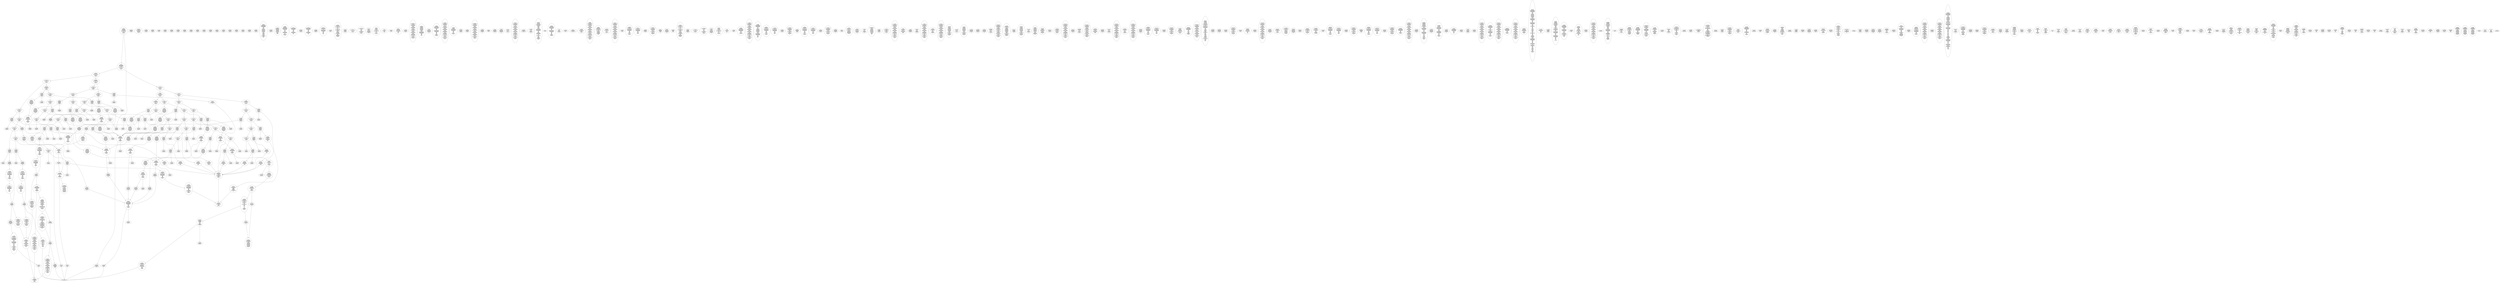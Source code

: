 /* Generated by GvGen v.1.0 (https://www.github.com/stricaud/gvgen) */

digraph G {
compound=true;
   node1 [label="[anywhere]"];
   node2 [label="# 0x0
PUSHX Data
PUSHX Data
MSTORE
PUSHX LogicData
CALLDATASIZE
LT
PUSHX Data
JUMPI
"];
   node3 [label="# 0xd
PUSHX Data
CALLDATALOAD
PUSHX BitData
SHR
PUSHX LogicData
GT
PUSHX Data
JUMPI
"];
   node4 [label="# 0x1e
PUSHX LogicData
GT
PUSHX Data
JUMPI
"];
   node5 [label="# 0x29
PUSHX LogicData
GT
PUSHX Data
JUMPI
"];
   node6 [label="# 0x34
PUSHX LogicData
EQ
PUSHX Data
JUMPI
"];
   node7 [label="# 0x3f
PUSHX LogicData
EQ
PUSHX Data
JUMPI
"];
   node8 [label="# 0x4a
PUSHX LogicData
EQ
PUSHX Data
JUMPI
"];
   node9 [label="# 0x55
PUSHX LogicData
EQ
PUSHX Data
JUMPI
"];
   node10 [label="# 0x60
PUSHX LogicData
EQ
PUSHX Data
JUMPI
"];
   node11 [label="# 0x6b
PUSHX Data
REVERT
"];
   node12 [label="# 0x6f
JUMPDEST
PUSHX LogicData
EQ
PUSHX Data
JUMPI
"];
   node13 [label="# 0x7b
PUSHX LogicData
EQ
PUSHX Data
JUMPI
"];
   node14 [label="# 0x86
PUSHX LogicData
EQ
PUSHX Data
JUMPI
"];
   node15 [label="# 0x91
PUSHX LogicData
EQ
PUSHX Data
JUMPI
"];
   node16 [label="# 0x9c
PUSHX LogicData
EQ
PUSHX Data
JUMPI
"];
   node17 [label="# 0xa7
PUSHX Data
REVERT
"];
   node18 [label="# 0xab
JUMPDEST
PUSHX LogicData
GT
PUSHX Data
JUMPI
"];
   node19 [label="# 0xb7
PUSHX LogicData
EQ
PUSHX Data
JUMPI
"];
   node20 [label="# 0xc2
PUSHX LogicData
EQ
PUSHX Data
JUMPI
"];
   node21 [label="# 0xcd
PUSHX LogicData
EQ
PUSHX Data
JUMPI
"];
   node22 [label="# 0xd8
PUSHX LogicData
EQ
PUSHX Data
JUMPI
"];
   node23 [label="# 0xe3
PUSHX LogicData
EQ
PUSHX Data
JUMPI
"];
   node24 [label="# 0xee
PUSHX Data
REVERT
"];
   node25 [label="# 0xf2
JUMPDEST
PUSHX LogicData
EQ
PUSHX Data
JUMPI
"];
   node26 [label="# 0xfe
PUSHX LogicData
EQ
PUSHX Data
JUMPI
"];
   node27 [label="# 0x109
PUSHX LogicData
EQ
PUSHX Data
JUMPI
"];
   node28 [label="# 0x114
PUSHX LogicData
EQ
PUSHX Data
JUMPI
"];
   node29 [label="# 0x11f
PUSHX Data
REVERT
"];
   node30 [label="# 0x123
JUMPDEST
PUSHX LogicData
GT
PUSHX Data
JUMPI
"];
   node31 [label="# 0x12f
PUSHX LogicData
GT
PUSHX Data
JUMPI
"];
   node32 [label="# 0x13a
PUSHX LogicData
EQ
PUSHX Data
JUMPI
"];
   node33 [label="# 0x145
PUSHX LogicData
EQ
PUSHX Data
JUMPI
"];
   node34 [label="# 0x150
PUSHX LogicData
EQ
PUSHX Data
JUMPI
"];
   node35 [label="# 0x15b
PUSHX LogicData
EQ
PUSHX Data
JUMPI
"];
   node36 [label="# 0x166
PUSHX LogicData
EQ
PUSHX Data
JUMPI
"];
   node37 [label="# 0x171
PUSHX Data
REVERT
"];
   node38 [label="# 0x175
JUMPDEST
PUSHX LogicData
EQ
PUSHX Data
JUMPI
"];
   node39 [label="# 0x181
PUSHX LogicData
EQ
PUSHX Data
JUMPI
"];
   node40 [label="# 0x18c
PUSHX LogicData
EQ
PUSHX Data
JUMPI
"];
   node41 [label="# 0x197
PUSHX LogicData
EQ
PUSHX Data
JUMPI
"];
   node42 [label="# 0x1a2
PUSHX LogicData
EQ
PUSHX Data
JUMPI
"];
   node43 [label="# 0x1ad
PUSHX Data
REVERT
"];
   node44 [label="# 0x1b1
JUMPDEST
PUSHX LogicData
GT
PUSHX Data
JUMPI
"];
   node45 [label="# 0x1bd
PUSHX LogicData
EQ
PUSHX Data
JUMPI
"];
   node46 [label="# 0x1c8
PUSHX LogicData
EQ
PUSHX Data
JUMPI
"];
   node47 [label="# 0x1d3
PUSHX LogicData
EQ
PUSHX Data
JUMPI
"];
   node48 [label="# 0x1de
PUSHX LogicData
EQ
PUSHX Data
JUMPI
"];
   node49 [label="# 0x1e9
PUSHX LogicData
EQ
PUSHX Data
JUMPI
"];
   node50 [label="# 0x1f4
PUSHX Data
REVERT
"];
   node51 [label="# 0x1f8
JUMPDEST
PUSHX LogicData
EQ
PUSHX Data
JUMPI
"];
   node52 [label="# 0x204
PUSHX LogicData
EQ
PUSHX Data
JUMPI
"];
   node53 [label="# 0x20f
PUSHX LogicData
EQ
PUSHX Data
JUMPI
"];
   node54 [label="# 0x21a
PUSHX LogicData
EQ
PUSHX Data
JUMPI
"];
   node55 [label="# 0x225
JUMPDEST
PUSHX Data
REVERT
"];
   node56 [label="# 0x22a
JUMPDEST
CALLVALUE
ISZERO
PUSHX Data
JUMPI
"];
   node57 [label="# 0x232
PUSHX Data
REVERT
"];
   node58 [label="# 0x236
JUMPDEST
PUSHX Data
PUSHX Data
CALLDATASIZE
PUSHX Data
PUSHX Data
JUMP
"];
   node59 [label="# 0x245
JUMPDEST
PUSHX Data
JUMP
"];
   node60 [label="# 0x24a
JUMPDEST
PUSHX MemData
MLOAD
ISZERO
ISZERO
MSTORE
PUSHX ArithData
ADD
"];
   node61 [label="# 0x256
JUMPDEST
PUSHX MemData
MLOAD
SUB
RETURN
"];
   node62 [label="# 0x25f
JUMPDEST
CALLVALUE
ISZERO
PUSHX Data
JUMPI
"];
   node63 [label="# 0x267
PUSHX Data
REVERT
"];
   node64 [label="# 0x26b
JUMPDEST
PUSHX Data
PUSHX Data
JUMP
"];
   node65 [label="# 0x274
JUMPDEST
PUSHX MemData
MLOAD
PUSHX Data
PUSHX Data
JUMP
"];
   node66 [label="# 0x281
JUMPDEST
CALLVALUE
ISZERO
PUSHX Data
JUMPI
"];
   node67 [label="# 0x289
PUSHX Data
REVERT
"];
   node68 [label="# 0x28d
JUMPDEST
PUSHX Data
PUSHX Data
CALLDATASIZE
PUSHX Data
PUSHX Data
JUMP
"];
   node69 [label="# 0x29c
JUMPDEST
PUSHX Data
JUMP
"];
   node70 [label="# 0x2a1
JUMPDEST
PUSHX MemData
MLOAD
PUSHX ArithData
PUSHX BitData
PUSHX BitData
SHL
SUB
AND
MSTORE
PUSHX ArithData
ADD
PUSHX Data
JUMP
"];
   node71 [label="# 0x2b9
JUMPDEST
CALLVALUE
ISZERO
PUSHX Data
JUMPI
"];
   node72 [label="# 0x2c1
PUSHX Data
REVERT
"];
   node73 [label="# 0x2c5
JUMPDEST
PUSHX Data
PUSHX Data
CALLDATASIZE
PUSHX Data
PUSHX Data
JUMP
"];
   node74 [label="# 0x2d4
JUMPDEST
PUSHX Data
JUMP
"];
   node75 [label="# 0x2d9
JUMPDEST
STOP
"];
   node76 [label="# 0x2db
JUMPDEST
CALLVALUE
ISZERO
PUSHX Data
JUMPI
"];
   node77 [label="# 0x2e3
PUSHX Data
REVERT
"];
   node78 [label="# 0x2e7
JUMPDEST
PUSHX StorData
SLOAD
"];
   node79 [label="# 0x2ec
JUMPDEST
PUSHX MemData
MLOAD
MSTORE
PUSHX ArithData
ADD
PUSHX Data
JUMP
"];
   node80 [label="# 0x2fa
JUMPDEST
CALLVALUE
ISZERO
PUSHX Data
JUMPI
"];
   node81 [label="# 0x302
PUSHX Data
REVERT
"];
   node82 [label="# 0x306
JUMPDEST
PUSHX Data
PUSHX Data
CALLDATASIZE
PUSHX Data
PUSHX Data
JUMP
"];
   node83 [label="# 0x315
JUMPDEST
PUSHX Data
JUMP
"];
   node84 [label="# 0x31a
JUMPDEST
CALLVALUE
ISZERO
PUSHX Data
JUMPI
"];
   node85 [label="# 0x322
PUSHX Data
REVERT
"];
   node86 [label="# 0x326
JUMPDEST
PUSHX Data
PUSHX Data
CALLDATASIZE
PUSHX Data
PUSHX Data
JUMP
"];
   node87 [label="# 0x335
JUMPDEST
PUSHX Data
JUMP
"];
   node88 [label="# 0x33a
JUMPDEST
CALLVALUE
ISZERO
PUSHX Data
JUMPI
"];
   node89 [label="# 0x342
PUSHX Data
REVERT
"];
   node90 [label="# 0x346
JUMPDEST
PUSHX Data
PUSHX StorData
SLOAD
JUMP
"];
   node91 [label="# 0x350
JUMPDEST
CALLVALUE
ISZERO
PUSHX Data
JUMPI
"];
   node92 [label="# 0x358
PUSHX Data
REVERT
"];
   node93 [label="# 0x35c
JUMPDEST
PUSHX Data
PUSHX Data
JUMP
"];
   node94 [label="# 0x365
JUMPDEST
CALLVALUE
ISZERO
PUSHX Data
JUMPI
"];
   node95 [label="# 0x36d
PUSHX Data
REVERT
"];
   node96 [label="# 0x371
JUMPDEST
PUSHX Data
PUSHX Data
CALLDATASIZE
PUSHX Data
PUSHX Data
JUMP
"];
   node97 [label="# 0x380
JUMPDEST
PUSHX Data
JUMP
"];
   node98 [label="# 0x385
JUMPDEST
CALLVALUE
ISZERO
PUSHX Data
JUMPI
"];
   node99 [label="# 0x38d
PUSHX Data
REVERT
"];
   node100 [label="# 0x391
JUMPDEST
PUSHX Data
PUSHX Data
CALLDATASIZE
PUSHX Data
PUSHX Data
JUMP
"];
   node101 [label="# 0x3a0
JUMPDEST
PUSHX Data
JUMP
"];
   node102 [label="# 0x3a5
JUMPDEST
CALLVALUE
ISZERO
PUSHX Data
JUMPI
"];
   node103 [label="# 0x3ad
PUSHX Data
REVERT
"];
   node104 [label="# 0x3b1
JUMPDEST
PUSHX Data
PUSHX Data
CALLDATASIZE
PUSHX Data
PUSHX Data
JUMP
"];
   node105 [label="# 0x3c0
JUMPDEST
PUSHX Data
JUMP
"];
   node106 [label="# 0x3c5
JUMPDEST
CALLVALUE
ISZERO
PUSHX Data
JUMPI
"];
   node107 [label="# 0x3cd
PUSHX Data
REVERT
"];
   node108 [label="# 0x3d1
JUMPDEST
PUSHX Data
PUSHX Data
CALLDATASIZE
PUSHX Data
PUSHX Data
JUMP
"];
   node109 [label="# 0x3e0
JUMPDEST
PUSHX Data
JUMP
"];
   node110 [label="# 0x3e5
JUMPDEST
CALLVALUE
ISZERO
PUSHX Data
JUMPI
"];
   node111 [label="# 0x3ed
PUSHX Data
REVERT
"];
   node112 [label="# 0x3f1
JUMPDEST
PUSHX StorData
SLOAD
PUSHX Data
JUMP
"];
   node113 [label="# 0x3fa
JUMPDEST
CALLVALUE
ISZERO
PUSHX Data
JUMPI
"];
   node114 [label="# 0x402
PUSHX Data
REVERT
"];
   node115 [label="# 0x406
JUMPDEST
PUSHX Data
PUSHX Data
JUMP
"];
   node116 [label="# 0x40f
JUMPDEST
CALLVALUE
ISZERO
PUSHX Data
JUMPI
"];
   node117 [label="# 0x417
PUSHX Data
REVERT
"];
   node118 [label="# 0x41b
JUMPDEST
PUSHX Data
PUSHX Data
CALLDATASIZE
PUSHX Data
PUSHX Data
JUMP
"];
   node119 [label="# 0x42a
JUMPDEST
PUSHX Data
JUMP
"];
   node120 [label="# 0x42f
JUMPDEST
CALLVALUE
ISZERO
PUSHX Data
JUMPI
"];
   node121 [label="# 0x437
PUSHX Data
REVERT
"];
   node122 [label="# 0x43b
JUMPDEST
PUSHX Data
PUSHX Data
JUMP
"];
   node123 [label="# 0x444
JUMPDEST
CALLVALUE
ISZERO
PUSHX Data
JUMPI
"];
   node124 [label="# 0x44c
PUSHX Data
REVERT
"];
   node125 [label="# 0x450
JUMPDEST
PUSHX Data
PUSHX Data
JUMP
"];
   node126 [label="# 0x459
JUMPDEST
CALLVALUE
ISZERO
PUSHX Data
JUMPI
"];
   node127 [label="# 0x461
PUSHX Data
REVERT
"];
   node128 [label="# 0x465
JUMPDEST
PUSHX StorData
SLOAD
PUSHX ArithData
PUSHX BitData
PUSHX BitData
SHL
SUB
AND
PUSHX Data
JUMP
"];
   node129 [label="# 0x477
JUMPDEST
CALLVALUE
ISZERO
PUSHX Data
JUMPI
"];
   node130 [label="# 0x47f
PUSHX Data
REVERT
"];
   node131 [label="# 0x483
JUMPDEST
PUSHX Data
PUSHX Data
CALLDATASIZE
PUSHX Data
PUSHX Data
JUMP
"];
   node132 [label="# 0x492
JUMPDEST
PUSHX Data
JUMP
"];
   node133 [label="# 0x497
JUMPDEST
CALLVALUE
ISZERO
PUSHX Data
JUMPI
"];
   node134 [label="# 0x49f
PUSHX Data
REVERT
"];
   node135 [label="# 0x4a3
JUMPDEST
PUSHX Data
PUSHX Data
JUMP
"];
   node136 [label="# 0x4ac
JUMPDEST
CALLVALUE
ISZERO
PUSHX Data
JUMPI
"];
   node137 [label="# 0x4b4
PUSHX Data
REVERT
"];
   node138 [label="# 0x4b8
JUMPDEST
PUSHX Data
PUSHX Data
CALLDATASIZE
PUSHX Data
PUSHX Data
JUMP
"];
   node139 [label="# 0x4c7
JUMPDEST
PUSHX Data
JUMP
"];
   node140 [label="# 0x4cc
JUMPDEST
CALLVALUE
ISZERO
PUSHX Data
JUMPI
"];
   node141 [label="# 0x4d4
PUSHX Data
REVERT
"];
   node142 [label="# 0x4d8
JUMPDEST
PUSHX Data
PUSHX StorData
SLOAD
JUMP
"];
   node143 [label="# 0x4e2
JUMPDEST
PUSHX Data
PUSHX Data
CALLDATASIZE
PUSHX Data
PUSHX Data
JUMP
"];
   node144 [label="# 0x4f0
JUMPDEST
PUSHX Data
JUMP
"];
   node145 [label="# 0x4f5
JUMPDEST
CALLVALUE
ISZERO
PUSHX Data
JUMPI
"];
   node146 [label="# 0x4fd
PUSHX Data
REVERT
"];
   node147 [label="# 0x501
JUMPDEST
PUSHX Data
PUSHX Data
CALLDATASIZE
PUSHX Data
PUSHX Data
JUMP
"];
   node148 [label="# 0x510
JUMPDEST
PUSHX Data
JUMP
"];
   node149 [label="# 0x515
JUMPDEST
CALLVALUE
ISZERO
PUSHX Data
JUMPI
"];
   node150 [label="# 0x51d
PUSHX Data
REVERT
"];
   node151 [label="# 0x521
JUMPDEST
PUSHX Data
PUSHX Data
CALLDATASIZE
PUSHX Data
PUSHX Data
JUMP
"];
   node152 [label="# 0x530
JUMPDEST
PUSHX Data
JUMP
"];
   node153 [label="# 0x535
JUMPDEST
CALLVALUE
ISZERO
PUSHX Data
JUMPI
"];
   node154 [label="# 0x53d
PUSHX Data
REVERT
"];
   node155 [label="# 0x541
JUMPDEST
PUSHX StorData
SLOAD
PUSHX Data
JUMP
"];
   node156 [label="# 0x54a
JUMPDEST
CALLVALUE
ISZERO
PUSHX Data
JUMPI
"];
   node157 [label="# 0x552
PUSHX Data
REVERT
"];
   node158 [label="# 0x556
JUMPDEST
PUSHX Data
PUSHX Data
CALLDATASIZE
PUSHX Data
PUSHX Data
JUMP
"];
   node159 [label="# 0x565
JUMPDEST
PUSHX Data
JUMP
"];
   node160 [label="# 0x56a
JUMPDEST
CALLVALUE
ISZERO
PUSHX Data
JUMPI
"];
   node161 [label="# 0x572
PUSHX Data
REVERT
"];
   node162 [label="# 0x576
JUMPDEST
PUSHX Data
PUSHX StorData
SLOAD
JUMP
"];
   node163 [label="# 0x580
JUMPDEST
CALLVALUE
ISZERO
PUSHX Data
JUMPI
"];
   node164 [label="# 0x588
PUSHX Data
REVERT
"];
   node165 [label="# 0x58c
JUMPDEST
PUSHX Data
PUSHX Data
CALLDATASIZE
PUSHX Data
PUSHX Data
JUMP
"];
   node166 [label="# 0x59b
JUMPDEST
PUSHX Data
JUMP
"];
   node167 [label="# 0x5a0
JUMPDEST
CALLVALUE
ISZERO
PUSHX Data
JUMPI
"];
   node168 [label="# 0x5a8
PUSHX Data
REVERT
"];
   node169 [label="# 0x5ac
JUMPDEST
PUSHX StorData
SLOAD
PUSHX Data
PUSHX BitData
AND
JUMP
"];
   node170 [label="# 0x5ba
JUMPDEST
CALLVALUE
ISZERO
PUSHX Data
JUMPI
"];
   node171 [label="# 0x5c2
PUSHX Data
REVERT
"];
   node172 [label="# 0x5c6
JUMPDEST
PUSHX Data
PUSHX StorData
SLOAD
JUMP
"];
   node173 [label="# 0x5d0
JUMPDEST
CALLVALUE
ISZERO
PUSHX Data
JUMPI
"];
   node174 [label="# 0x5d8
PUSHX Data
REVERT
"];
   node175 [label="# 0x5dc
JUMPDEST
PUSHX Data
PUSHX StorData
SLOAD
JUMP
"];
   node176 [label="# 0x5e6
JUMPDEST
CALLVALUE
ISZERO
PUSHX Data
JUMPI
"];
   node177 [label="# 0x5ee
PUSHX Data
REVERT
"];
   node178 [label="# 0x5f2
JUMPDEST
PUSHX Data
PUSHX Data
CALLDATASIZE
PUSHX Data
PUSHX Data
JUMP
"];
   node179 [label="# 0x601
JUMPDEST
PUSHX Data
JUMP
"];
   node180 [label="# 0x606
JUMPDEST
CALLVALUE
ISZERO
PUSHX Data
JUMPI
"];
   node181 [label="# 0x60e
PUSHX Data
REVERT
"];
   node182 [label="# 0x612
JUMPDEST
PUSHX Data
PUSHX Data
CALLDATASIZE
PUSHX Data
PUSHX Data
JUMP
"];
   node183 [label="# 0x621
JUMPDEST
PUSHX ArithData
PUSHX BitData
PUSHX BitData
SHL
SUB
AND
PUSHX Data
MSTORE
PUSHX Data
PUSHX Data
MSTORE
PUSHX Data
SHA3
AND
MSTORE
MSTORE
SHA3
SLOAD
PUSHX BitData
AND
JUMP
"];
   node184 [label="# 0x64f
JUMPDEST
CALLVALUE
ISZERO
PUSHX Data
JUMPI
"];
   node185 [label="# 0x657
PUSHX Data
REVERT
"];
   node186 [label="# 0x65b
JUMPDEST
PUSHX Data
PUSHX Data
CALLDATASIZE
PUSHX Data
PUSHX Data
JUMP
"];
   node187 [label="# 0x66a
JUMPDEST
PUSHX Data
JUMP
"];
   node188 [label="# 0x66f
JUMPDEST
CALLVALUE
ISZERO
PUSHX Data
JUMPI
"];
   node189 [label="# 0x677
PUSHX Data
REVERT
"];
   node190 [label="# 0x67b
JUMPDEST
PUSHX Data
PUSHX Data
CALLDATASIZE
PUSHX Data
PUSHX Data
JUMP
"];
   node191 [label="# 0x68a
JUMPDEST
PUSHX Data
PUSHX Data
MSTORE
PUSHX Data
MSTORE
PUSHX Data
SHA3
SLOAD
JUMP
"];
   node192 [label="# 0x69c
JUMPDEST
CALLVALUE
ISZERO
PUSHX Data
JUMPI
"];
   node193 [label="# 0x6a4
PUSHX Data
REVERT
"];
   node194 [label="# 0x6a8
JUMPDEST
PUSHX Data
PUSHX StorData
SLOAD
JUMP
"];
   node195 [label="# 0x6b2
JUMPDEST
PUSHX Data
PUSHX ArithData
PUSHX BitData
PUSHX BitData
SHL
SUB
NOT
AND
PUSHX BitData
PUSHX BitData
SHL
EQ
PUSHX Data
JUMPI
"];
   node196 [label="# 0x6ce
PUSHX ArithData
PUSHX BitData
PUSHX BitData
SHL
SUB
NOT
AND
PUSHX BitData
PUSHX BitData
SHL
EQ
"];
   node197 [label="# 0x6e3
JUMPDEST
PUSHX Data
JUMPI
"];
   node198 [label="# 0x6e9
PUSHX ArithData
PUSHX BitData
PUSHX BitData
SHL
SUB
NOT
AND
PUSHX BitData
PUSHX BitData
SHL
EQ
"];
   node199 [label="# 0x6fe
JUMPDEST
PUSHX Data
JUMPI
"];
   node200 [label="# 0x704
PUSHX BitData
PUSHX BitData
SHL
PUSHX ArithData
PUSHX BitData
PUSHX BitData
SHL
SUB
NOT
AND
EQ
"];
   node201 [label="# 0x719
JUMPDEST
JUMP
"];
   node202 [label="# 0x71f
JUMPDEST
PUSHX Data
PUSHX StorData
SLOAD
PUSHX Data
PUSHX Data
JUMP
"];
   node203 [label="# 0x72e
JUMPDEST
PUSHX ArithData
ADD
PUSHX ArithData
DIV
MUL
PUSHX ArithData
ADD
PUSHX MemData
MLOAD
ADD
PUSHX Data
MSTORE
MSTORE
PUSHX ArithData
ADD
SLOAD
PUSHX Data
PUSHX Data
JUMP
"];
   node204 [label="# 0x75a
JUMPDEST
ISZERO
PUSHX Data
JUMPI
"];
   node205 [label="# 0x761
PUSHX LogicData
LT
PUSHX Data
JUMPI
"];
   node206 [label="# 0x769
PUSHX ArithData
SLOAD
DIV
MUL
MSTORE
PUSHX ArithData
ADD
PUSHX Data
JUMP
"];
   node207 [label="# 0x77c
JUMPDEST
ADD
PUSHX Data
MSTORE
PUSHX Data
PUSHX Data
SHA3
"];
   node208 [label="# 0x78a
JUMPDEST
SLOAD
MSTORE
PUSHX ArithData
ADD
PUSHX ArithData
ADD
GT
PUSHX Data
JUMPI
"];
   node209 [label="# 0x79e
SUB
PUSHX BitData
AND
ADD
"];
   node210 [label="# 0x7a7
JUMPDEST
JUMP
"];
   node211 [label="# 0x7b1
JUMPDEST
PUSHX Data
PUSHX Data
PUSHX StorData
SLOAD
GT
JUMP
"];
   node212 [label="# 0x7be
JUMPDEST
PUSHX Data
JUMPI
"];
   node213 [label="# 0x7c3
PUSHX MemData
MLOAD
PUSHX BitData
PUSHX BitData
SHL
MSTORE
PUSHX Data
PUSHX ArithData
ADD
MSTORE
PUSHX Data
PUSHX ArithData
ADD
MSTORE
PUSHX Data
PUSHX ArithData
ADD
MSTORE
PUSHX BitData
PUSHX BitData
SHL
PUSHX ArithData
ADD
MSTORE
PUSHX ArithData
ADD
"];
   node214 [label="# 0x81c
JUMPDEST
PUSHX MemData
MLOAD
SUB
REVERT
"];
   node215 [label="# 0x825
JUMPDEST
PUSHX Data
MSTORE
PUSHX Data
PUSHX Data
MSTORE
PUSHX Data
SHA3
SLOAD
PUSHX ArithData
PUSHX BitData
PUSHX BitData
SHL
SUB
AND
JUMP
"];
   node216 [label="# 0x841
JUMPDEST
PUSHX Data
PUSHX Data
PUSHX Data
JUMP
"];
   node217 [label="# 0x84c
JUMPDEST
PUSHX ArithData
PUSHX BitData
PUSHX BitData
SHL
SUB
AND
PUSHX ArithData
PUSHX BitData
PUSHX BitData
SHL
SUB
AND
EQ
ISZERO
PUSHX Data
JUMPI
"];
   node218 [label="# 0x869
PUSHX MemData
MLOAD
PUSHX BitData
PUSHX BitData
SHL
MSTORE
PUSHX Data
PUSHX ArithData
ADD
MSTORE
PUSHX Data
PUSHX ArithData
ADD
MSTORE
PUSHX Data
PUSHX ArithData
ADD
MSTORE
PUSHX BitData
PUSHX BitData
SHL
PUSHX ArithData
ADD
MSTORE
PUSHX ArithData
ADD
PUSHX Data
JUMP
"];
   node219 [label="# 0x8bb
JUMPDEST
CALLER
PUSHX ArithData
PUSHX BitData
PUSHX BitData
SHL
SUB
AND
EQ
PUSHX Data
JUMPI
"];
   node220 [label="# 0x8cd
PUSHX Data
CALLER
PUSHX Data
JUMP
"];
   node221 [label="# 0x8d7
JUMPDEST
PUSHX Data
JUMPI
"];
   node222 [label="# 0x8dc
PUSHX MemData
MLOAD
PUSHX BitData
PUSHX BitData
SHL
MSTORE
PUSHX Data
PUSHX ArithData
ADD
MSTORE
PUSHX Data
PUSHX ArithData
ADD
MSTORE
PUSHX Data
PUSHX ArithData
ADD
MSTORE
PUSHX Data
PUSHX ArithData
ADD
MSTORE
PUSHX ArithData
ADD
PUSHX Data
JUMP
"];
   node223 [label="# 0x949
JUMPDEST
PUSHX Data
PUSHX Data
JUMP
"];
   node224 [label="# 0x954
JUMPDEST
JUMP
"];
   node225 [label="# 0x959
JUMPDEST
PUSHX Data
PUSHX Data
JUMP
"];
   node226 [label="# 0x964
JUMPDEST
PUSHX Data
PUSHX Data
PUSHX Data
JUMP
"];
   node227 [label="# 0x96f
JUMPDEST
LT
PUSHX Data
JUMPI
"];
   node228 [label="# 0x976
PUSHX MemData
MLOAD
PUSHX BitData
PUSHX BitData
SHL
MSTORE
PUSHX Data
PUSHX ArithData
ADD
MSTORE
PUSHX Data
PUSHX ArithData
ADD
MSTORE
PUSHX Data
PUSHX ArithData
ADD
MSTORE
PUSHX BitData
PUSHX BitData
SHL
PUSHX ArithData
ADD
MSTORE
PUSHX ArithData
ADD
PUSHX Data
JUMP
"];
   node229 [label="# 0x9c8
JUMPDEST
PUSHX StorData
SLOAD
"];
   node230 [label="# 0x9d0
JUMPDEST
LT
ISZERO
PUSHX Data
JUMPI
"];
   node231 [label="# 0x9d9
PUSHX Data
MSTORE
PUSHX Data
PUSHX ArithData
MSTORE
PUSHX Data
SHA3
MLOAD
ADD
MSTORE
SLOAD
PUSHX ArithData
PUSHX BitData
PUSHX BitData
SHL
SUB
AND
MSTORE
PUSHX BitData
PUSHX BitData
SHL
DIV
PUSHX BitData
AND
ADD
MSTORE
ISZERO
PUSHX Data
JUMPI
"];
   node232 [label="# 0xa1f
MLOAD
"];
   node233 [label="# 0xa23
JUMPDEST
PUSHX ArithData
PUSHX BitData
PUSHX BitData
SHL
SUB
AND
PUSHX ArithData
PUSHX BitData
PUSHX BitData
SHL
SUB
AND
EQ
ISZERO
PUSHX Data
JUMPI
"];
   node234 [label="# 0xa3e
EQ
ISZERO
PUSHX Data
JUMPI
"];
   node235 [label="# 0xa46
PUSHX Data
JUMP
"];
   node236 [label="# 0xa51
JUMPDEST
PUSHX ArithData
ADD
"];
   node237 [label="# 0xa58
JUMPDEST
PUSHX ArithData
ADD
PUSHX Data
JUMP
"];
   node238 [label="# 0xa61
JUMPDEST
PUSHX MemData
MLOAD
PUSHX BitData
PUSHX BitData
SHL
MSTORE
PUSHX Data
PUSHX ArithData
ADD
MSTORE
PUSHX Data
PUSHX ArithData
ADD
MSTORE
PUSHX Data
PUSHX ArithData
ADD
MSTORE
PUSHX BitData
PUSHX BitData
SHL
PUSHX ArithData
ADD
MSTORE
PUSHX ArithData
ADD
PUSHX Data
JUMP
"];
   node239 [label="# 0xac1
JUMPDEST
PUSHX StorData
SLOAD
PUSHX ArithData
PUSHX BitData
PUSHX BitData
SHL
SUB
AND
CALLER
EQ
PUSHX Data
JUMPI
"];
   node240 [label="# 0xad5
PUSHX StorData
SLOAD
PUSHX ArithData
PUSHX BitData
PUSHX BitData
SHL
SUB
AND
CALLER
EQ
"];
   node241 [label="# 0xae4
JUMPDEST
PUSHX Data
JUMPI
"];
   node242 [label="# 0xae9
PUSHX MemData
MLOAD
PUSHX BitData
PUSHX BitData
SHL
MSTORE
PUSHX ArithData
ADD
PUSHX Data
PUSHX Data
JUMP
"];
   node243 [label="# 0xb00
JUMPDEST
PUSHX LogicData
PUSHX StorData
SLOAD
EQ
ISZERO
PUSHX Data
JUMPI
"];
   node244 [label="# 0xb0c
PUSHX MemData
MLOAD
PUSHX BitData
PUSHX BitData
SHL
MSTORE
PUSHX Data
PUSHX ArithData
ADD
MSTORE
PUSHX Data
PUSHX ArithData
ADD
MSTORE
PUSHX Data
PUSHX ArithData
ADD
MSTORE
PUSHX ArithData
ADD
PUSHX Data
JUMP
"];
   node245 [label="# 0xb53
JUMPDEST
PUSHX Data
PUSHX Data
SSTORE
PUSHX MemData
MLOAD
PUSHX Data
CALLER
SELFBALANCE
GAS
CALL
RETURNDATASIZE
PUSHX LogicData
EQ
PUSHX Data
JUMPI
"];
   node246 [label="# 0xb79
PUSHX MemData
MLOAD
PUSHX BitData
NOT
PUSHX ArithData
RETURNDATASIZE
ADD
AND
ADD
PUSHX Data
MSTORE
RETURNDATASIZE
MSTORE
RETURNDATASIZE
PUSHX Data
PUSHX ArithData
ADD
RETURNDATACOPY
PUSHX Data
JUMP
"];
   node247 [label="# 0xb9a
JUMPDEST
PUSHX Data
"];
   node248 [label="# 0xb9f
JUMPDEST
PUSHX Data
JUMPI
"];
   node249 [label="# 0xba9
PUSHX MemData
MLOAD
PUSHX BitData
PUSHX BitData
SHL
MSTORE
PUSHX Data
PUSHX ArithData
ADD
MSTORE
PUSHX Data
PUSHX ArithData
ADD
MSTORE
PUSHX BitData
PUSHX BitData
SHL
PUSHX ArithData
ADD
MSTORE
PUSHX ArithData
ADD
PUSHX Data
JUMP
"];
   node250 [label="# 0xbe3
JUMPDEST
PUSHX Data
PUSHX Data
SSTORE
JUMP
"];
   node251 [label="# 0xbeb
JUMPDEST
PUSHX Data
PUSHX MemData
MLOAD
PUSHX ArithData
ADD
PUSHX Data
MSTORE
PUSHX Data
MSTORE
PUSHX Data
JUMP
"];
   node252 [label="# 0xc06
JUMPDEST
PUSHX StorData
SLOAD
LT
PUSHX Data
JUMPI
"];
   node253 [label="# 0xc11
PUSHX MemData
MLOAD
PUSHX BitData
PUSHX BitData
SHL
MSTORE
PUSHX Data
PUSHX ArithData
ADD
MSTORE
PUSHX Data
PUSHX ArithData
ADD
MSTORE
PUSHX Data
PUSHX ArithData
ADD
MSTORE
PUSHX BitData
PUSHX BitData
SHL
PUSHX ArithData
ADD
MSTORE
PUSHX ArithData
ADD
PUSHX Data
JUMP
"];
   node254 [label="# 0xc64
JUMPDEST
JUMP
"];
   node255 [label="# 0xc68
JUMPDEST
PUSHX StorData
SLOAD
PUSHX ArithData
PUSHX BitData
PUSHX BitData
SHL
SUB
AND
CALLER
EQ
PUSHX Data
JUMPI
"];
   node256 [label="# 0xc7c
PUSHX StorData
SLOAD
PUSHX ArithData
PUSHX BitData
PUSHX BitData
SHL
SUB
AND
CALLER
EQ
"];
   node257 [label="# 0xc8b
JUMPDEST
PUSHX Data
JUMPI
"];
   node258 [label="# 0xc90
PUSHX MemData
MLOAD
PUSHX BitData
PUSHX BitData
SHL
MSTORE
PUSHX ArithData
ADD
PUSHX Data
PUSHX Data
JUMP
"];
   node259 [label="# 0xca7
JUMPDEST
PUSHX Data
SSTORE
JUMP
"];
   node260 [label="# 0xcac
JUMPDEST
PUSHX Data
PUSHX Data
PUSHX Data
JUMP
"];
   node261 [label="# 0xcb7
JUMPDEST
MLOAD
JUMP
"];
   node262 [label="# 0xcbe
JUMPDEST
PUSHX StorData
SLOAD
PUSHX Data
PUSHX Data
JUMP
"];
   node263 [label="# 0xccb
JUMPDEST
PUSHX ArithData
ADD
PUSHX ArithData
DIV
MUL
PUSHX ArithData
ADD
PUSHX MemData
MLOAD
ADD
PUSHX Data
MSTORE
MSTORE
PUSHX ArithData
ADD
SLOAD
PUSHX Data
PUSHX Data
JUMP
"];
   node264 [label="# 0xcf7
JUMPDEST
ISZERO
PUSHX Data
JUMPI
"];
   node265 [label="# 0xcfe
PUSHX LogicData
LT
PUSHX Data
JUMPI
"];
   node266 [label="# 0xd06
PUSHX ArithData
SLOAD
DIV
MUL
MSTORE
PUSHX ArithData
ADD
PUSHX Data
JUMP
"];
   node267 [label="# 0xd19
JUMPDEST
ADD
PUSHX Data
MSTORE
PUSHX Data
PUSHX Data
SHA3
"];
   node268 [label="# 0xd27
JUMPDEST
SLOAD
MSTORE
PUSHX ArithData
ADD
PUSHX ArithData
ADD
GT
PUSHX Data
JUMPI
"];
   node269 [label="# 0xd3b
SUB
PUSHX BitData
AND
ADD
"];
   node270 [label="# 0xd44
JUMPDEST
JUMP
"];
   node271 [label="# 0xd4c
JUMPDEST
PUSHX Data
PUSHX ArithData
PUSHX BitData
PUSHX BitData
SHL
SUB
AND
PUSHX Data
JUMPI
"];
   node272 [label="# 0xd5d
PUSHX MemData
MLOAD
PUSHX BitData
PUSHX BitData
SHL
MSTORE
PUSHX Data
PUSHX ArithData
ADD
MSTORE
PUSHX Data
PUSHX ArithData
ADD
MSTORE
PUSHX Data
PUSHX ArithData
ADD
MSTORE
PUSHX BitData
PUSHX BitData
SHL
PUSHX ArithData
ADD
MSTORE
PUSHX ArithData
ADD
PUSHX Data
JUMP
"];
   node273 [label="# 0xdb8
JUMPDEST
PUSHX ArithData
PUSHX BitData
PUSHX BitData
SHL
SUB
AND
PUSHX Data
MSTORE
PUSHX Data
PUSHX Data
MSTORE
PUSHX Data
SHA3
SLOAD
PUSHX ArithData
PUSHX BitData
PUSHX BitData
SHL
SUB
AND
JUMP
"];
   node274 [label="# 0xddd
JUMPDEST
PUSHX StorData
SLOAD
PUSHX ArithData
PUSHX BitData
PUSHX BitData
SHL
SUB
AND
CALLER
EQ
PUSHX Data
JUMPI
"];
   node275 [label="# 0xdf1
PUSHX StorData
SLOAD
PUSHX ArithData
PUSHX BitData
PUSHX BitData
SHL
SUB
AND
CALLER
EQ
"];
   node276 [label="# 0xe00
JUMPDEST
PUSHX Data
JUMPI
"];
   node277 [label="# 0xe05
PUSHX MemData
MLOAD
PUSHX BitData
PUSHX BitData
SHL
MSTORE
PUSHX ArithData
ADD
PUSHX Data
PUSHX Data
JUMP
"];
   node278 [label="# 0xe1c
JUMPDEST
PUSHX Data
PUSHX Data
PUSHX Data
JUMP
"];
   node279 [label="# 0xe26
JUMPDEST
JUMP
"];
   node280 [label="# 0xe28
JUMPDEST
PUSHX StorData
SLOAD
PUSHX ArithData
PUSHX BitData
PUSHX BitData
SHL
SUB
AND
CALLER
EQ
PUSHX Data
JUMPI
"];
   node281 [label="# 0xe3c
PUSHX StorData
SLOAD
PUSHX ArithData
PUSHX BitData
PUSHX BitData
SHL
SUB
AND
CALLER
EQ
"];
   node282 [label="# 0xe4b
JUMPDEST
PUSHX Data
JUMPI
"];
   node283 [label="# 0xe50
PUSHX MemData
MLOAD
PUSHX BitData
PUSHX BitData
SHL
MSTORE
PUSHX ArithData
ADD
PUSHX Data
PUSHX Data
JUMP
"];
   node284 [label="# 0xe67
JUMPDEST
PUSHX StorData
SLOAD
PUSHX BitData
NOT
AND
PUSHX BitData
AND
ISZERO
OR
SSTORE
JUMP
"];
   node285 [label="# 0xe7b
JUMPDEST
PUSHX StorData
SLOAD
PUSHX ArithData
PUSHX BitData
PUSHX BitData
SHL
SUB
AND
CALLER
EQ
PUSHX Data
JUMPI
"];
   node286 [label="# 0xe8f
PUSHX StorData
SLOAD
PUSHX ArithData
PUSHX BitData
PUSHX BitData
SHL
SUB
AND
CALLER
EQ
"];
   node287 [label="# 0xe9e
JUMPDEST
PUSHX Data
JUMPI
"];
   node288 [label="# 0xea3
PUSHX MemData
MLOAD
PUSHX BitData
PUSHX BitData
SHL
MSTORE
PUSHX ArithData
ADD
PUSHX Data
PUSHX Data
JUMP
"];
   node289 [label="# 0xeba
JUMPDEST
PUSHX Data
SSTORE
JUMP
"];
   node290 [label="# 0xebf
JUMPDEST
PUSHX Data
PUSHX StorData
SLOAD
PUSHX Data
PUSHX Data
JUMP
"];
   node291 [label="# 0xece
JUMPDEST
PUSHX StorData
SLOAD
PUSHX ArithData
PUSHX BitData
PUSHX BitData
SHL
SUB
AND
CALLER
EQ
PUSHX Data
JUMPI
"];
   node292 [label="# 0xee2
PUSHX StorData
SLOAD
PUSHX ArithData
PUSHX BitData
PUSHX BitData
SHL
SUB
AND
CALLER
EQ
"];
   node293 [label="# 0xef1
JUMPDEST
PUSHX Data
JUMPI
"];
   node294 [label="# 0xef6
PUSHX MemData
MLOAD
PUSHX BitData
PUSHX BitData
SHL
MSTORE
PUSHX ArithData
ADD
PUSHX Data
PUSHX Data
JUMP
"];
   node295 [label="# 0xf0d
JUMPDEST
PUSHX Data
PUSHX Data
JUMP
"];
   node296 [label="# 0xf17
JUMPDEST
JUMP
"];
   node297 [label="# 0xf1b
JUMPDEST
PUSHX StorData
SLOAD
PUSHX StorData
SLOAD
PUSHX Data
PUSHX Data
PUSHX Data
PUSHX Data
JUMP
"];
   node298 [label="# 0xf2f
JUMPDEST
PUSHX StorData
SLOAD
PUSHX Data
PUSHX Data
JUMP
"];
   node299 [label="# 0xf3d
JUMPDEST
LT
ISZERO
PUSHX Data
JUMPI
"];
   node300 [label="# 0xf45
PUSHX StorData
SLOAD
CALLER
PUSHX Data
MSTORE
PUSHX Data
PUSHX Data
MSTORE
PUSHX Data
SHA3
SLOAD
LT
"];
   node301 [label="# 0xf5a
JUMPDEST
ISZERO
PUSHX Data
JUMPI
"];
   node302 [label="# 0xf63
PUSHX StorData
SLOAD
PUSHX BitData
AND
PUSHX Data
JUMPI
"];
   node303 [label="# 0xf6d
PUSHX MemData
MLOAD
PUSHX BitData
PUSHX BitData
SHL
MSTORE
PUSHX Data
PUSHX ArithData
ADD
MSTORE
PUSHX Data
PUSHX ArithData
ADD
MSTORE
PUSHX BitData
PUSHX BitData
SHL
PUSHX ArithData
ADD
MSTORE
PUSHX ArithData
ADD
PUSHX Data
JUMP
"];
   node304 [label="# 0xfab
JUMPDEST
PUSHX StorData
SLOAD
PUSHX Data
PUSHX StorData
SLOAD
JUMP
"];
   node305 [label="# 0xfb8
JUMPDEST
PUSHX Data
PUSHX Data
JUMP
"];
   node306 [label="# 0xfc2
JUMPDEST
GT
ISZERO
PUSHX Data
JUMPI
"];
   node307 [label="# 0xfc9
PUSHX MemData
MLOAD
PUSHX BitData
PUSHX BitData
SHL
MSTORE
PUSHX Data
PUSHX ArithData
ADD
MSTORE
PUSHX Data
PUSHX ArithData
ADD
MSTORE
PUSHX BitData
PUSHX BitData
SHL
PUSHX ArithData
ADD
MSTORE
PUSHX ArithData
ADD
PUSHX Data
JUMP
"];
   node308 [label="# 0xffa
JUMPDEST
PUSHX StorData
SLOAD
GT
ISZERO
PUSHX Data
JUMPI
"];
   node309 [label="# 0x1005
PUSHX MemData
MLOAD
PUSHX BitData
PUSHX BitData
SHL
MSTORE
PUSHX Data
PUSHX ArithData
ADD
MSTORE
PUSHX Data
PUSHX ArithData
ADD
MSTORE
PUSHX BitData
PUSHX BitData
SHL
PUSHX ArithData
ADD
MSTORE
PUSHX ArithData
ADD
PUSHX Data
JUMP
"];
   node310 [label="# 0x1042
JUMPDEST
CALLER
PUSHX Data
MSTORE
PUSHX Data
PUSHX Data
MSTORE
PUSHX Data
SHA3
SLOAD
PUSHX StorData
SLOAD
PUSHX Data
PUSHX Data
JUMP
"];
   node311 [label="# 0x105f
JUMPDEST
LT
PUSHX Data
JUMPI
"];
   node312 [label="# 0x1066
CALLER
PUSHX Data
MSTORE
PUSHX Data
PUSHX Data
MSTORE
PUSHX Data
SHA3
SLOAD
PUSHX StorData
SLOAD
PUSHX Data
PUSHX Data
JUMP
"];
   node313 [label="# 0x1083
JUMPDEST
PUSHX Data
PUSHX Data
JUMP
"];
   node314 [label="# 0x108d
JUMPDEST
PUSHX Data
PUSHX Data
JUMP
"];
   node315 [label="# 0x1097
JUMPDEST
PUSHX Data
PUSHX Data
JUMP
"];
   node316 [label="# 0x10a1
JUMPDEST
CALLVALUE
LT
ISZERO
PUSHX Data
JUMPI
"];
   node317 [label="# 0x10a9
PUSHX MemData
MLOAD
PUSHX BitData
PUSHX BitData
SHL
MSTORE
PUSHX Data
PUSHX ArithData
ADD
MSTORE
PUSHX ArithData
ADD
MSTORE
PUSHX Data
PUSHX ArithData
ADD
MSTORE
PUSHX ArithData
ADD
PUSHX Data
JUMP
"];
   node318 [label="# 0x10f0
JUMPDEST
PUSHX StorData
SLOAD
CALLER
PUSHX Data
MSTORE
PUSHX Data
PUSHX Data
MSTORE
PUSHX Data
SHA3
SSTORE
PUSHX StorData
SLOAD
PUSHX Data
PUSHX Data
JUMP
"];
   node319 [label="# 0x1117
JUMPDEST
SSTORE
PUSHX Data
JUMP
"];
   node320 [label="# 0x1122
JUMPDEST
CALLER
PUSHX Data
MSTORE
PUSHX Data
PUSHX Data
MSTORE
PUSHX Data
SHA3
SLOAD
PUSHX StorData
SLOAD
PUSHX Data
PUSHX Data
JUMP
"];
   node321 [label="# 0x113f
JUMPDEST
LT
ISZERO
PUSHX Data
JUMPI
"];
   node322 [label="# 0x1147
CALLER
PUSHX Data
MSTORE
PUSHX Data
PUSHX Data
MSTORE
PUSHX Data
SHA3
SLOAD
PUSHX Data
PUSHX Data
JUMP
"];
   node323 [label="# 0x1165
JUMPDEST
SSTORE
PUSHX StorData
PUSHX Data
SLOAD
PUSHX Data
PUSHX Data
JUMP
"];
   node324 [label="# 0x117e
JUMPDEST
PUSHX Data
JUMP
"];
   node325 [label="# 0x1183
JUMPDEST
PUSHX StorData
SLOAD
PUSHX BitData
AND
PUSHX Data
JUMPI
"];
   node326 [label="# 0x118e
PUSHX MemData
MLOAD
PUSHX BitData
PUSHX BitData
SHL
MSTORE
PUSHX Data
PUSHX ArithData
ADD
MSTORE
PUSHX Data
PUSHX ArithData
ADD
MSTORE
PUSHX BitData
PUSHX BitData
SHL
PUSHX ArithData
ADD
MSTORE
PUSHX ArithData
ADD
PUSHX Data
JUMP
"];
   node327 [label="# 0x11cc
JUMPDEST
PUSHX Data
PUSHX Data
JUMP
"];
   node328 [label="# 0x11d6
JUMPDEST
CALLVALUE
LT
ISZERO
PUSHX Data
JUMPI
"];
   node329 [label="# 0x11de
PUSHX MemData
MLOAD
PUSHX BitData
PUSHX BitData
SHL
MSTORE
PUSHX Data
PUSHX ArithData
ADD
MSTORE
PUSHX ArithData
ADD
MSTORE
PUSHX Data
PUSHX ArithData
ADD
MSTORE
PUSHX ArithData
ADD
PUSHX Data
JUMP
"];
   node330 [label="# 0x1225
JUMPDEST
PUSHX StorData
SLOAD
PUSHX Data
PUSHX StorData
SLOAD
JUMP
"];
   node331 [label="# 0x1232
JUMPDEST
PUSHX Data
PUSHX Data
JUMP
"];
   node332 [label="# 0x123c
JUMPDEST
GT
ISZERO
PUSHX Data
JUMPI
"];
   node333 [label="# 0x1243
PUSHX MemData
MLOAD
PUSHX BitData
PUSHX BitData
SHL
MSTORE
PUSHX Data
PUSHX ArithData
ADD
MSTORE
PUSHX Data
PUSHX ArithData
ADD
MSTORE
PUSHX BitData
PUSHX BitData
SHL
PUSHX ArithData
ADD
MSTORE
PUSHX ArithData
ADD
PUSHX Data
JUMP
"];
   node334 [label="# 0x1274
JUMPDEST
PUSHX StorData
SLOAD
GT
ISZERO
PUSHX Data
JUMPI
"];
   node335 [label="# 0x127f
PUSHX MemData
MLOAD
PUSHX BitData
PUSHX BitData
SHL
MSTORE
PUSHX Data
PUSHX ArithData
ADD
MSTORE
PUSHX Data
PUSHX ArithData
ADD
MSTORE
PUSHX BitData
PUSHX BitData
SHL
PUSHX ArithData
ADD
MSTORE
PUSHX ArithData
ADD
PUSHX Data
JUMP
"];
   node336 [label="# 0x12bc
JUMPDEST
PUSHX Data
CALLER
PUSHX Data
JUMP
"];
   node337 [label="# 0x12c6
JUMPDEST
PUSHX StorData
SLOAD
PUSHX ArithData
PUSHX BitData
PUSHX BitData
SHL
SUB
AND
CALLER
EQ
PUSHX Data
JUMPI
"];
   node338 [label="# 0x12da
PUSHX StorData
SLOAD
PUSHX ArithData
PUSHX BitData
PUSHX BitData
SHL
SUB
AND
CALLER
EQ
"];
   node339 [label="# 0x12e9
JUMPDEST
PUSHX Data
JUMPI
"];
   node340 [label="# 0x12ee
PUSHX MemData
MLOAD
PUSHX BitData
PUSHX BitData
SHL
MSTORE
PUSHX ArithData
ADD
PUSHX Data
PUSHX Data
JUMP
"];
   node341 [label="# 0x1305
JUMPDEST
MLOAD
PUSHX Data
PUSHX Data
PUSHX ArithData
ADD
PUSHX Data
JUMP
"];
   node342 [label="# 0x1318
JUMPDEST
PUSHX ArithData
PUSHX BitData
PUSHX BitData
SHL
SUB
AND
CALLER
EQ
ISZERO
PUSHX Data
JUMPI
"];
   node343 [label="# 0x132a
PUSHX MemData
MLOAD
PUSHX BitData
PUSHX BitData
SHL
MSTORE
PUSHX Data
PUSHX ArithData
ADD
MSTORE
PUSHX Data
PUSHX ArithData
ADD
MSTORE
PUSHX Data
PUSHX ArithData
ADD
MSTORE
PUSHX ArithData
ADD
PUSHX Data
JUMP
"];
   node344 [label="# 0x1371
JUMPDEST
CALLER
PUSHX Data
MSTORE
PUSHX Data
PUSHX ArithData
MSTORE
PUSHX MemData
SHA3
PUSHX ArithData
PUSHX BitData
PUSHX BitData
SHL
SUB
AND
MSTORE
MSTORE
SHA3
SLOAD
PUSHX BitData
NOT
AND
ISZERO
ISZERO
OR
SSTORE
MLOAD
MSTORE
PUSHX Data
ADD
PUSHX MemData
MLOAD
SUB
LOGX
JUMP
"];
   node345 [label="# 0x13dd
JUMPDEST
PUSHX Data
PUSHX Data
JUMP
"];
   node346 [label="# 0x13e8
JUMPDEST
PUSHX Data
PUSHX Data
JUMP
"];
   node347 [label="# 0x13f4
JUMPDEST
PUSHX Data
JUMPI
"];
   node348 [label="# 0x13f9
PUSHX MemData
MLOAD
PUSHX BitData
PUSHX BitData
SHL
MSTORE
PUSHX ArithData
ADD
PUSHX Data
PUSHX Data
JUMP
"];
   node349 [label="# 0x1410
JUMPDEST
JUMP
"];
   node350 [label="# 0x1416
JUMPDEST
PUSHX Data
PUSHX Data
PUSHX StorData
SLOAD
GT
JUMP
"];
   node351 [label="# 0x1423
JUMPDEST
PUSHX Data
JUMPI
"];
   node352 [label="# 0x1428
PUSHX MemData
MLOAD
PUSHX BitData
PUSHX BitData
SHL
MSTORE
PUSHX Data
PUSHX ArithData
ADD
MSTORE
PUSHX Data
PUSHX ArithData
ADD
MSTORE
PUSHX Data
PUSHX ArithData
ADD
MSTORE
PUSHX BitData
PUSHX BitData
SHL
PUSHX ArithData
ADD
MSTORE
PUSHX ArithData
ADD
PUSHX Data
JUMP
"];
   node353 [label="# 0x1487
JUMPDEST
PUSHX Data
PUSHX Data
PUSHX Data
JUMP
"];
   node354 [label="# 0x1491
JUMPDEST
PUSHX LogicData
MLOAD
GT
PUSHX Data
JUMPI
"];
   node355 [label="# 0x149d
PUSHX MemData
MLOAD
PUSHX ArithData
ADD
PUSHX Data
MSTORE
PUSHX Data
MSTORE
PUSHX Data
JUMP
"];
   node356 [label="# 0x14b1
JUMPDEST
PUSHX Data
PUSHX Data
PUSHX Data
PUSHX Data
JUMP
"];
   node357 [label="# 0x14c0
JUMPDEST
PUSHX Data
JUMP
"];
   node358 [label="# 0x14c5
JUMPDEST
PUSHX MemData
MLOAD
PUSHX ArithData
ADD
PUSHX Data
PUSHX Data
JUMP
"];
   node359 [label="# 0x14d6
JUMPDEST
PUSHX MemData
MLOAD
PUSHX ArithData
SUB
SUB
MSTORE
PUSHX Data
MSTORE
"];
   node360 [label="# 0x14e6
JUMPDEST
JUMP
"];
   node361 [label="# 0x14ed
JUMPDEST
PUSHX StorData
SLOAD
PUSHX ArithData
PUSHX BitData
PUSHX BitData
SHL
SUB
AND
CALLER
EQ
PUSHX Data
JUMPI
"];
   node362 [label="# 0x1501
PUSHX StorData
SLOAD
PUSHX ArithData
PUSHX BitData
PUSHX BitData
SHL
SUB
AND
CALLER
EQ
"];
   node363 [label="# 0x1510
JUMPDEST
PUSHX Data
JUMPI
"];
   node364 [label="# 0x1515
PUSHX MemData
MLOAD
PUSHX BitData
PUSHX BitData
SHL
MSTORE
PUSHX ArithData
ADD
PUSHX Data
PUSHX Data
JUMP
"];
   node365 [label="# 0x152c
JUMPDEST
PUSHX Data
SSTORE
JUMP
"];
   node366 [label="# 0x1531
JUMPDEST
PUSHX StorData
SLOAD
PUSHX ArithData
PUSHX BitData
PUSHX BitData
SHL
SUB
AND
CALLER
EQ
PUSHX Data
JUMPI
"];
   node367 [label="# 0x1545
PUSHX StorData
SLOAD
PUSHX ArithData
PUSHX BitData
PUSHX BitData
SHL
SUB
AND
CALLER
EQ
"];
   node368 [label="# 0x1554
JUMPDEST
PUSHX Data
JUMPI
"];
   node369 [label="# 0x1559
PUSHX MemData
MLOAD
PUSHX BitData
PUSHX BitData
SHL
MSTORE
PUSHX ArithData
ADD
PUSHX Data
PUSHX Data
JUMP
"];
   node370 [label="# 0x1570
JUMPDEST
PUSHX ArithData
PUSHX BitData
PUSHX BitData
SHL
SUB
AND
PUSHX Data
JUMPI
"];
   node371 [label="# 0x157f
PUSHX MemData
MLOAD
PUSHX BitData
PUSHX BitData
SHL
MSTORE
PUSHX Data
PUSHX ArithData
ADD
MSTORE
PUSHX Data
PUSHX ArithData
ADD
MSTORE
PUSHX Data
PUSHX ArithData
ADD
MSTORE
PUSHX BitData
PUSHX BitData
SHL
PUSHX ArithData
ADD
MSTORE
PUSHX ArithData
ADD
PUSHX Data
JUMP
"];
   node372 [label="# 0x15d5
JUMPDEST
PUSHX Data
PUSHX Data
JUMP
"];
   node373 [label="# 0x15de
JUMPDEST
JUMP
"];
   node374 [label="# 0x15e1
JUMPDEST
PUSHX Data
MSTORE
PUSHX Data
PUSHX Data
MSTORE
PUSHX MemData
SHA3
SLOAD
PUSHX ArithData
PUSHX BitData
PUSHX BitData
SHL
SUB
NOT
AND
PUSHX ArithData
PUSHX BitData
PUSHX BitData
SHL
SUB
AND
OR
SSTORE
MLOAD
AND
PUSHX Data
LOGX
JUMP
"];
   node375 [label="# 0x163d
JUMPDEST
PUSHX Data
PUSHX Data
PUSHX Data
JUMP
"];
   node376 [label="# 0x1648
JUMPDEST
MLOAD
PUSHX Data
PUSHX ArithData
PUSHX BitData
PUSHX BitData
SHL
SUB
AND
CALLER
PUSHX ArithData
PUSHX BitData
PUSHX BitData
SHL
SUB
AND
EQ
PUSHX Data
JUMPI
"];
   node377 [label="# 0x166a
CALLER
PUSHX Data
PUSHX Data
JUMP
"];
   node378 [label="# 0x1674
JUMPDEST
PUSHX ArithData
PUSHX BitData
PUSHX BitData
SHL
SUB
AND
EQ
"];
   node379 [label="# 0x167f
JUMPDEST
PUSHX Data
JUMPI
"];
   node380 [label="# 0x1685
MLOAD
PUSHX Data
CALLER
PUSHX Data
JUMP
"];
   node381 [label="# 0x1691
JUMPDEST
PUSHX Data
JUMPI
"];
   node382 [label="# 0x1699
PUSHX MemData
MLOAD
PUSHX BitData
PUSHX BitData
SHL
MSTORE
PUSHX Data
PUSHX ArithData
ADD
MSTORE
PUSHX Data
PUSHX ArithData
ADD
MSTORE
PUSHX Data
PUSHX ArithData
ADD
MSTORE
PUSHX BitData
PUSHX BitData
SHL
PUSHX ArithData
ADD
MSTORE
PUSHX ArithData
ADD
PUSHX Data
JUMP
"];
   node383 [label="# 0x16fb
JUMPDEST
PUSHX ArithData
PUSHX BitData
PUSHX BitData
SHL
SUB
AND
PUSHX ArithData
ADD
MLOAD
PUSHX ArithData
PUSHX BitData
PUSHX BitData
SHL
SUB
AND
EQ
PUSHX Data
JUMPI
"];
   node384 [label="# 0x1719
PUSHX MemData
MLOAD
PUSHX BitData
PUSHX BitData
SHL
MSTORE
PUSHX Data
PUSHX ArithData
ADD
MSTORE
PUSHX Data
PUSHX ArithData
ADD
MSTORE
PUSHX Data
PUSHX ArithData
ADD
MSTORE
PUSHX BitData
PUSHX BitData
SHL
PUSHX ArithData
ADD
MSTORE
PUSHX ArithData
ADD
PUSHX Data
JUMP
"];
   node385 [label="# 0x176f
JUMPDEST
PUSHX ArithData
PUSHX BitData
PUSHX BitData
SHL
SUB
AND
PUSHX Data
JUMPI
"];
   node386 [label="# 0x177e
PUSHX MemData
MLOAD
PUSHX BitData
PUSHX BitData
SHL
MSTORE
PUSHX Data
PUSHX ArithData
ADD
MSTORE
PUSHX Data
PUSHX ArithData
ADD
MSTORE
PUSHX Data
PUSHX ArithData
ADD
MSTORE
PUSHX BitData
PUSHX BitData
SHL
PUSHX ArithData
ADD
MSTORE
PUSHX ArithData
ADD
PUSHX Data
JUMP
"];
   node387 [label="# 0x17d3
JUMPDEST
PUSHX Data
PUSHX Data
PUSHX ArithData
ADD
MLOAD
PUSHX Data
JUMP
"];
   node388 [label="# 0x17e3
JUMPDEST
PUSHX ArithData
PUSHX BitData
PUSHX BitData
SHL
SUB
AND
PUSHX Data
MSTORE
PUSHX Data
PUSHX Data
MSTORE
PUSHX Data
SHA3
SLOAD
PUSHX ArithData
PUSHX BitData
PUSHX BitData
SHL
SUB
NOT
AND
PUSHX ArithData
PUSHX BitData
PUSHX BitData
SHL
SUB
AND
PUSHX BitData
NOT
ADD
AND
OR
SSTORE
AND
MSTORE
SHA3
SLOAD
AND
AND
PUSHX ArithData
ADD
AND
OR
SSTORE
MSTORE
PUSHX Data
MSTORE
SHA3
SLOAD
PUSHX ArithData
PUSHX BitData
PUSHX BitData
SHL
SUB
NOT
AND
OR
PUSHX BitData
PUSHX BitData
SHL
TIMESTAMP
PUSHX BitData
AND
MUL
OR
SSTORE
ADD
MSTORE
SHA3
SLOAD
AND
PUSHX Data
JUMPI
"];
   node389 [label="# 0x1881
PUSHX Data
PUSHX StorData
SLOAD
GT
JUMP
"];
   node390 [label="# 0x188b
JUMPDEST
ISZERO
PUSHX Data
JUMPI
"];
   node391 [label="# 0x1891
MLOAD
PUSHX Data
MSTORE
PUSHX Data
PUSHX ArithData
MSTORE
PUSHX Data
SHA3
SLOAD
ADD
MLOAD
PUSHX BitData
AND
PUSHX BitData
PUSHX BitData
SHL
MUL
PUSHX ArithData
PUSHX BitData
PUSHX BitData
SHL
SUB
NOT
AND
PUSHX ArithData
PUSHX BitData
PUSHX BitData
SHL
SUB
AND
OR
OR
SSTORE
"];
   node392 [label="# 0x18d8
JUMPDEST
PUSHX ArithData
PUSHX BitData
PUSHX BitData
SHL
SUB
AND
PUSHX ArithData
PUSHX BitData
PUSHX BitData
SHL
SUB
AND
PUSHX Data
PUSHX MemData
MLOAD
PUSHX MemData
MLOAD
SUB
LOGX
"];
   node393 [label="# 0x191b
JUMPDEST
JUMP
"];
   node394 [label="# 0x1922
JUMPDEST
PUSHX Data
MLOAD
ADD
MSTORE
PUSHX Data
MSTORE
PUSHX ArithData
ADD
MSTORE
PUSHX Data
PUSHX StorData
SLOAD
GT
JUMP
"];
   node395 [label="# 0x1941
JUMPDEST
PUSHX Data
JUMPI
"];
   node396 [label="# 0x1946
PUSHX MemData
MLOAD
PUSHX BitData
PUSHX BitData
SHL
MSTORE
PUSHX Data
PUSHX ArithData
ADD
MSTORE
PUSHX Data
PUSHX ArithData
ADD
MSTORE
PUSHX Data
PUSHX ArithData
ADD
MSTORE
PUSHX BitData
PUSHX BitData
SHL
PUSHX ArithData
ADD
MSTORE
PUSHX ArithData
ADD
PUSHX Data
JUMP
"];
   node397 [label="# 0x19a0
JUMPDEST
"];
   node398 [label="# 0x19a2
JUMPDEST
PUSHX Data
MSTORE
PUSHX Data
PUSHX ArithData
MSTORE
PUSHX Data
SHA3
MLOAD
ADD
MSTORE
SLOAD
PUSHX ArithData
PUSHX BitData
PUSHX BitData
SHL
SUB
AND
MSTORE
PUSHX BitData
PUSHX BitData
SHL
DIV
PUSHX BitData
AND
ADD
MSTORE
ISZERO
PUSHX Data
JUMPI
"];
   node399 [label="# 0x19e9
JUMP
"];
   node400 [label="# 0x19ef
JUMPDEST
PUSHX BitData
NOT
ADD
PUSHX Data
JUMP
"];
   node401 [label="# 0x19f9
JUMPDEST
PUSHX StorData
SLOAD
PUSHX ArithData
PUSHX BitData
PUSHX BitData
SHL
SUB
AND
PUSHX ArithData
PUSHX BitData
PUSHX BitData
SHL
SUB
NOT
AND
OR
SSTORE
PUSHX MemData
MLOAD
AND
PUSHX Data
PUSHX Data
LOGX
JUMP
"];
   node402 [label="# 0x1a4b
JUMPDEST
PUSHX Data
PUSHX MemData
MLOAD
PUSHX ArithData
ADD
PUSHX Data
MSTORE
PUSHX Data
MSTORE
PUSHX Data
JUMP
"];
   node403 [label="# 0x1a65
JUMPDEST
PUSHX Data
PUSHX ArithData
PUSHX BitData
PUSHX BitData
SHL
SUB
AND
EXTCODESIZE
ISZERO
PUSHX Data
JUMPI
"];
   node404 [label="# 0x1a78
PUSHX MemData
MLOAD
PUSHX BitData
PUSHX BitData
SHL
MSTORE
PUSHX ArithData
PUSHX BitData
PUSHX BitData
SHL
SUB
AND
PUSHX Data
PUSHX Data
CALLER
PUSHX ArithData
ADD
PUSHX Data
JUMP
"];
   node405 [label="# 0x1aa9
JUMPDEST
PUSHX Data
PUSHX MemData
MLOAD
SUB
PUSHX Data
EXTCODESIZE
ISZERO
ISZERO
PUSHX Data
JUMPI
"];
   node406 [label="# 0x1abf
PUSHX Data
REVERT
"];
   node407 [label="# 0x1ac3
JUMPDEST
GAS
CALL
ISZERO
PUSHX Data
JUMPI
"];
   node408 [label="# 0x1ad1
PUSHX MemData
MLOAD
PUSHX ArithData
RETURNDATASIZE
ADD
PUSHX BitData
NOT
AND
ADD
MSTORE
PUSHX Data
ADD
PUSHX Data
JUMP
"];
   node409 [label="# 0x1af0
JUMPDEST
PUSHX Data
"];
   node410 [label="# 0x1af3
JUMPDEST
PUSHX Data
JUMPI
"];
   node411 [label="# 0x1af8
RETURNDATASIZE
ISZERO
PUSHX Data
JUMPI
"];
   node412 [label="# 0x1b00
PUSHX MemData
MLOAD
PUSHX BitData
NOT
PUSHX ArithData
RETURNDATASIZE
ADD
AND
ADD
PUSHX Data
MSTORE
RETURNDATASIZE
MSTORE
RETURNDATASIZE
PUSHX Data
PUSHX ArithData
ADD
RETURNDATACOPY
PUSHX Data
JUMP
"];
   node413 [label="# 0x1b21
JUMPDEST
PUSHX Data
"];
   node414 [label="# 0x1b26
JUMPDEST
MLOAD
PUSHX Data
JUMPI
"];
   node415 [label="# 0x1b2e
PUSHX MemData
MLOAD
PUSHX BitData
PUSHX BitData
SHL
MSTORE
PUSHX ArithData
ADD
PUSHX Data
PUSHX Data
JUMP
"];
   node416 [label="# 0x1b45
JUMPDEST
MLOAD
PUSHX ArithData
ADD
REVERT
"];
   node417 [label="# 0x1b4d
JUMPDEST
PUSHX ArithData
PUSHX BitData
PUSHX BitData
SHL
SUB
NOT
AND
PUSHX BitData
PUSHX BitData
SHL
EQ
PUSHX Data
JUMP
"];
   node418 [label="# 0x1b67
JUMPDEST
PUSHX Data
"];
   node419 [label="# 0x1b6b
JUMPDEST
JUMP
"];
   node420 [label="# 0x1b73
JUMPDEST
PUSHX Data
PUSHX StorData
SLOAD
PUSHX Data
PUSHX Data
JUMP
"];
   node421 [label="# 0x1b82
JUMPDEST
PUSHX Data
PUSHX Data
JUMPI
"];
   node422 [label="# 0x1b8a
PUSHX Data
MLOAD
ADD
MSTORE
PUSHX Data
MSTORE
PUSHX BitData
PUSHX BitData
SHL
PUSHX ArithData
ADD
MSTORE
JUMP
"];
   node423 [label="# 0x1ba6
JUMPDEST
PUSHX Data
"];
   node424 [label="# 0x1baa
JUMPDEST
ISZERO
PUSHX Data
JUMPI
"];
   node425 [label="# 0x1bb1
PUSHX Data
PUSHX Data
JUMP
"];
   node426 [label="# 0x1bba
JUMPDEST
PUSHX Data
PUSHX Data
PUSHX Data
JUMP
"];
   node427 [label="# 0x1bc9
JUMPDEST
PUSHX Data
JUMP
"];
   node428 [label="# 0x1bd0
JUMPDEST
PUSHX Data
PUSHX LogicData
GT
ISZERO
PUSHX Data
JUMPI
"];
   node429 [label="# 0x1be4
PUSHX Data
PUSHX Data
JUMP
"];
   node430 [label="# 0x1beb
JUMPDEST
PUSHX MemData
MLOAD
MSTORE
PUSHX ArithData
ADD
PUSHX BitData
NOT
AND
PUSHX ArithData
ADD
ADD
PUSHX Data
MSTORE
ISZERO
PUSHX Data
JUMPI
"];
   node431 [label="# 0x1c09
PUSHX ArithData
ADD
CALLDATASIZE
CALLDATACOPY
ADD
"];
   node432 [label="# 0x1c15
JUMPDEST
"];
   node433 [label="# 0x1c19
JUMPDEST
ISZERO
PUSHX Data
JUMPI
"];
   node434 [label="# 0x1c20
PUSHX Data
PUSHX Data
PUSHX Data
JUMP
"];
   node435 [label="# 0x1c2a
JUMPDEST
PUSHX Data
PUSHX Data
PUSHX Data
JUMP
"];
   node436 [label="# 0x1c37
JUMPDEST
PUSHX Data
PUSHX Data
PUSHX Data
JUMP
"];
   node437 [label="# 0x1c42
JUMPDEST
PUSHX BitData
SHL
MLOAD
LT
PUSHX Data
JUMPI
"];
   node438 [label="# 0x1c50
PUSHX Data
PUSHX Data
JUMP
"];
   node439 [label="# 0x1c57
JUMPDEST
PUSHX ArithData
ADD
ADD
PUSHX ArithData
PUSHX BitData
PUSHX BitData
SHL
SUB
NOT
AND
PUSHX BitData
BYTE
MSTORE8
PUSHX Data
PUSHX Data
PUSHX Data
JUMP
"];
   node440 [label="# 0x1c79
JUMPDEST
PUSHX Data
JUMP
"];
   node441 [label="# 0x1c80
JUMPDEST
PUSHX Data
PUSHX Data
PUSHX StorData
SLOAD
PUSHX ArithData
PUSHX BitData
PUSHX BitData
SHL
SUB
AND
PUSHX Data
JUMPI
"];
   node442 [label="# 0x1c9a
PUSHX MemData
MLOAD
PUSHX BitData
PUSHX BitData
SHL
MSTORE
PUSHX Data
PUSHX ArithData
ADD
MSTORE
PUSHX Data
PUSHX ArithData
ADD
MSTORE
PUSHX Data
PUSHX ArithData
ADD
MSTORE
PUSHX BitData
PUSHX BitData
SHL
PUSHX ArithData
ADD
MSTORE
PUSHX ArithData
ADD
PUSHX Data
JUMP
"];
   node443 [label="# 0x1ceb
JUMPDEST
PUSHX Data
JUMPI
"];
   node444 [label="# 0x1cf1
PUSHX MemData
MLOAD
PUSHX BitData
PUSHX BitData
SHL
MSTORE
PUSHX Data
PUSHX ArithData
ADD
MSTORE
PUSHX Data
PUSHX ArithData
ADD
MSTORE
PUSHX Data
PUSHX ArithData
ADD
MSTORE
PUSHX BitData
PUSHX BitData
SHL
PUSHX ArithData
ADD
MSTORE
PUSHX ArithData
ADD
PUSHX Data
JUMP
"];
   node445 [label="# 0x1d49
JUMPDEST
PUSHX ArithData
PUSHX BitData
PUSHX BitData
SHL
SUB
AND
PUSHX Data
MSTORE
PUSHX Data
PUSHX Data
MSTORE
PUSHX Data
SHA3
SLOAD
PUSHX BitData
PUSHX BitData
SHL
PUSHX ArithData
PUSHX BitData
PUSHX BitData
SHL
SUB
NOT
AND
PUSHX ArithData
PUSHX BitData
PUSHX BitData
SHL
SUB
AND
ADD
AND
OR
DIV
AND
ADD
AND
MUL
OR
SSTORE
MSTORE
PUSHX Data
MSTORE
SHA3
SLOAD
PUSHX ArithData
PUSHX BitData
PUSHX BitData
SHL
SUB
NOT
AND
OR
PUSHX BitData
PUSHX BitData
SHL
TIMESTAMP
PUSHX BitData
AND
MUL
OR
SSTORE
"];
   node446 [label="# 0x1dc7
JUMPDEST
LT
ISZERO
PUSHX Data
JUMPI
"];
   node447 [label="# 0x1dd0
PUSHX MemData
MLOAD
PUSHX ArithData
PUSHX BitData
PUSHX BitData
SHL
SUB
AND
PUSHX Data
PUSHX Data
LOGX
ISZERO
PUSHX Data
JUMPI
"];
   node448 [label="# 0x1e0e
PUSHX Data
PUSHX Data
PUSHX Data
JUMP
"];
   node449 [label="# 0x1e1a
JUMPDEST
PUSHX Data
JUMPI
"];
   node450 [label="# 0x1e1f
PUSHX MemData
MLOAD
PUSHX BitData
PUSHX BitData
SHL
MSTORE
PUSHX ArithData
ADD
PUSHX Data
PUSHX Data
JUMP
"];
   node451 [label="# 0x1e36
JUMPDEST
PUSHX ArithData
ADD
ADD
PUSHX Data
JUMP
"];
   node452 [label="# 0x1e42
JUMPDEST
PUSHX Data
SSTORE
PUSHX Data
JUMP
"];
   node453 [label="# 0x1e4b
JUMPDEST
SLOAD
PUSHX Data
PUSHX Data
JUMP
"];
   node454 [label="# 0x1e57
JUMPDEST
PUSHX Data
MSTORE
PUSHX Data
PUSHX Data
SHA3
PUSHX ArithData
ADD
PUSHX Data
DIV
ADD
PUSHX Data
JUMPI
"];
   node455 [label="# 0x1e71
PUSHX Data
SSTORE
PUSHX Data
JUMP
"];
   node456 [label="# 0x1e79
JUMPDEST
PUSHX LogicData
LT
PUSHX Data
JUMPI
"];
   node457 [label="# 0x1e82
MLOAD
PUSHX BitData
NOT
AND
ADD
OR
SSTORE
PUSHX Data
JUMP
"];
   node458 [label="# 0x1e92
JUMPDEST
ADD
PUSHX ArithData
ADD
SSTORE
ISZERO
PUSHX Data
JUMPI
"];
   node459 [label="# 0x1ea1
ADD
"];
   node460 [label="# 0x1ea4
JUMPDEST
GT
ISZERO
PUSHX Data
JUMPI
"];
   node461 [label="# 0x1ead
MLOAD
SSTORE
PUSHX ArithData
ADD
PUSHX ArithData
ADD
PUSHX Data
JUMP
"];
   node462 [label="# 0x1ebf
JUMPDEST
PUSHX Data
"];
   node463 [label="# 0x1ec7
JUMPDEST
GT
ISZERO
PUSHX Data
JUMPI
"];
   node464 [label="# 0x1ed0
PUSHX Data
SSTORE
PUSHX ArithData
ADD
PUSHX Data
JUMP
"];
   node465 [label="# 0x1edb
JUMPDEST
PUSHX Data
PUSHX LogicData
GT
ISZERO
PUSHX Data
JUMPI
"];
   node466 [label="# 0x1eef
PUSHX Data
PUSHX Data
JUMP
"];
   node467 [label="# 0x1ef6
JUMPDEST
PUSHX MemData
MLOAD
PUSHX ArithData
ADD
PUSHX BitData
NOT
AND
PUSHX ArithData
ADD
AND
ADD
GT
LT
OR
ISZERO
PUSHX Data
JUMPI
"];
   node468 [label="# 0x1f17
PUSHX Data
PUSHX Data
JUMP
"];
   node469 [label="# 0x1f1e
JUMPDEST
PUSHX Data
MSTORE
MSTORE
ADD
GT
ISZERO
PUSHX Data
JUMPI
"];
   node470 [label="# 0x1f33
PUSHX Data
REVERT
"];
   node471 [label="# 0x1f37
JUMPDEST
PUSHX ArithData
ADD
CALLDATACOPY
PUSHX Data
PUSHX ArithData
ADD
ADD
MSTORE
JUMP
"];
   node472 [label="# 0x1f51
JUMPDEST
CALLDATALOAD
PUSHX ArithData
PUSHX BitData
PUSHX BitData
SHL
SUB
AND
EQ
PUSHX Data
JUMPI
"];
   node473 [label="# 0x1f64
PUSHX Data
REVERT
"];
   node474 [label="# 0x1f68
JUMPDEST
JUMP
"];
   node475 [label="# 0x1f6d
JUMPDEST
PUSHX Data
PUSHX LogicData
SUB
SLT
ISZERO
PUSHX Data
JUMPI
"];
   node476 [label="# 0x1f7b
PUSHX Data
REVERT
"];
   node477 [label="# 0x1f7f
JUMPDEST
PUSHX Data
PUSHX Data
JUMP
"];
   node478 [label="# 0x1f88
JUMPDEST
PUSHX Data
PUSHX LogicData
SUB
SLT
ISZERO
PUSHX Data
JUMPI
"];
   node479 [label="# 0x1f97
PUSHX Data
REVERT
"];
   node480 [label="# 0x1f9b
JUMPDEST
PUSHX Data
PUSHX Data
JUMP
"];
   node481 [label="# 0x1fa4
JUMPDEST
PUSHX Data
PUSHX ArithData
ADD
PUSHX Data
JUMP
"];
   node482 [label="# 0x1fb2
JUMPDEST
JUMP
"];
   node483 [label="# 0x1fbb
JUMPDEST
PUSHX Data
PUSHX Data
PUSHX LogicData
SUB
SLT
ISZERO
PUSHX Data
JUMPI
"];
   node484 [label="# 0x1fcc
PUSHX Data
REVERT
"];
   node485 [label="# 0x1fd0
JUMPDEST
PUSHX Data
PUSHX Data
JUMP
"];
   node486 [label="# 0x1fd9
JUMPDEST
PUSHX Data
PUSHX ArithData
ADD
PUSHX Data
JUMP
"];
   node487 [label="# 0x1fe7
JUMPDEST
PUSHX ArithData
ADD
CALLDATALOAD
JUMP
"];
   node488 [label="# 0x1ff7
JUMPDEST
PUSHX Data
PUSHX Data
PUSHX LogicData
SUB
SLT
ISZERO
PUSHX Data
JUMPI
"];
   node489 [label="# 0x2009
PUSHX Data
REVERT
"];
   node490 [label="# 0x200d
JUMPDEST
PUSHX Data
PUSHX Data
JUMP
"];
   node491 [label="# 0x2016
JUMPDEST
PUSHX Data
PUSHX ArithData
ADD
PUSHX Data
JUMP
"];
   node492 [label="# 0x2024
JUMPDEST
PUSHX ArithData
ADD
CALLDATALOAD
PUSHX ArithData
ADD
CALLDATALOAD
PUSHX LogicData
GT
ISZERO
PUSHX Data
JUMPI
"];
   node493 [label="# 0x2043
PUSHX Data
REVERT
"];
   node494 [label="# 0x2047
JUMPDEST
ADD
PUSHX ArithData
ADD
SGT
PUSHX Data
JUMPI
"];
   node495 [label="# 0x2054
PUSHX Data
REVERT
"];
   node496 [label="# 0x2058
JUMPDEST
PUSHX Data
CALLDATALOAD
PUSHX ArithData
ADD
PUSHX Data
JUMP
"];
   node497 [label="# 0x2067
JUMPDEST
JUMP
"];
   node498 [label="# 0x2073
JUMPDEST
PUSHX Data
PUSHX LogicData
SUB
SLT
ISZERO
PUSHX Data
JUMPI
"];
   node499 [label="# 0x2082
PUSHX Data
REVERT
"];
   node500 [label="# 0x2086
JUMPDEST
PUSHX Data
PUSHX Data
JUMP
"];
   node501 [label="# 0x208f
JUMPDEST
PUSHX ArithData
ADD
CALLDATALOAD
ISZERO
ISZERO
EQ
PUSHX Data
JUMPI
"];
   node502 [label="# 0x20a0
PUSHX Data
REVERT
"];
   node503 [label="# 0x20a4
JUMPDEST
JUMP
"];
   node504 [label="# 0x20af
JUMPDEST
PUSHX Data
PUSHX LogicData
SUB
SLT
ISZERO
PUSHX Data
JUMPI
"];
   node505 [label="# 0x20be
PUSHX Data
REVERT
"];
   node506 [label="# 0x20c2
JUMPDEST
PUSHX Data
PUSHX Data
JUMP
"];
   node507 [label="# 0x20cb
JUMPDEST
PUSHX ArithData
ADD
CALLDATALOAD
JUMP
"];
   node508 [label="# 0x20d9
JUMPDEST
PUSHX Data
PUSHX LogicData
SUB
SLT
ISZERO
PUSHX Data
JUMPI
"];
   node509 [label="# 0x20e7
PUSHX Data
REVERT
"];
   node510 [label="# 0x20eb
JUMPDEST
CALLDATALOAD
PUSHX Data
PUSHX Data
JUMP
"];
   node511 [label="# 0x20f6
JUMPDEST
PUSHX Data
PUSHX LogicData
SUB
SLT
ISZERO
PUSHX Data
JUMPI
"];
   node512 [label="# 0x2104
PUSHX Data
REVERT
"];
   node513 [label="# 0x2108
JUMPDEST
MLOAD
PUSHX Data
PUSHX Data
JUMP
"];
   node514 [label="# 0x2113
JUMPDEST
PUSHX Data
PUSHX LogicData
SUB
SLT
ISZERO
PUSHX Data
JUMPI
"];
   node515 [label="# 0x2121
PUSHX Data
REVERT
"];
   node516 [label="# 0x2125
JUMPDEST
CALLDATALOAD
PUSHX LogicData
GT
ISZERO
PUSHX Data
JUMPI
"];
   node517 [label="# 0x2138
PUSHX Data
REVERT
"];
   node518 [label="# 0x213c
JUMPDEST
ADD
PUSHX ArithData
ADD
SGT
PUSHX Data
JUMPI
"];
   node519 [label="# 0x2149
PUSHX Data
REVERT
"];
   node520 [label="# 0x214d
JUMPDEST
PUSHX Data
CALLDATALOAD
PUSHX ArithData
ADD
PUSHX Data
JUMP
"];
   node521 [label="# 0x215c
JUMPDEST
PUSHX Data
PUSHX LogicData
SUB
SLT
ISZERO
PUSHX Data
JUMPI
"];
   node522 [label="# 0x216a
PUSHX Data
REVERT
"];
   node523 [label="# 0x216e
JUMPDEST
CALLDATALOAD
JUMP
"];
   node524 [label="# 0x2175
JUMPDEST
PUSHX Data
MLOAD
MSTORE
PUSHX Data
PUSHX ArithData
ADD
PUSHX ArithData
ADD
PUSHX Data
JUMP
"];
   node525 [label="# 0x218d
JUMPDEST
PUSHX ArithData
ADD
PUSHX BitData
NOT
AND
ADD
PUSHX ArithData
ADD
JUMP
"];
   node526 [label="# 0x21a1
JUMPDEST
PUSHX Data
MLOAD
PUSHX Data
PUSHX ArithData
ADD
PUSHX Data
JUMP
"];
   node527 [label="# 0x21b3
JUMPDEST
MLOAD
ADD
PUSHX Data
PUSHX ArithData
ADD
PUSHX Data
JUMP
"];
   node528 [label="# 0x21c7
JUMPDEST
PUSHX BitData
PUSHX BitData
SHL
ADD
MSTORE
PUSHX ArithData
ADD
JUMP
"];
   node529 [label="# 0x21e0
JUMPDEST
PUSHX ArithData
PUSHX BitData
PUSHX BitData
SHL
SUB
AND
MSTORE
AND
PUSHX ArithData
ADD
MSTORE
PUSHX ArithData
ADD
MSTORE
PUSHX ArithData
PUSHX ArithData
ADD
MSTORE
PUSHX Data
PUSHX Data
ADD
PUSHX Data
JUMP
"];
   node530 [label="# 0x2213
JUMPDEST
JUMP
"];
   node531 [label="# 0x221d
JUMPDEST
PUSHX Data
MSTORE
PUSHX Data
PUSHX Data
PUSHX ArithData
ADD
PUSHX Data
JUMP
"];
   node532 [label="# 0x2230
JUMPDEST
PUSHX ArithData
MSTORE
ADD
MSTORE
PUSHX Data
PUSHX ArithData
ADD
MSTORE
PUSHX ArithData
ADD
JUMP
"];
   node533 [label="# 0x2265
JUMPDEST
PUSHX ArithData
MSTORE
PUSHX Data
ADD
MSTORE
PUSHX Data
PUSHX ArithData
ADD
MSTORE
PUSHX BitData
PUSHX BitData
SHL
PUSHX ArithData
ADD
MSTORE
PUSHX ArithData
ADD
JUMP
"];
   node534 [label="# 0x22b8
JUMPDEST
PUSHX Data
NOT
GT
ISZERO
PUSHX Data
JUMPI
"];
   node535 [label="# 0x22c4
PUSHX Data
PUSHX Data
JUMP
"];
   node536 [label="# 0x22cb
JUMPDEST
ADD
JUMP
"];
   node537 [label="# 0x22d0
JUMPDEST
PUSHX Data
PUSHX Data
JUMPI
"];
   node538 [label="# 0x22d8
PUSHX Data
PUSHX Data
JUMP
"];
   node539 [label="# 0x22df
JUMPDEST
DIV
JUMP
"];
   node540 [label="# 0x22e4
JUMPDEST
PUSHX Data
PUSHX BitData
NOT
DIV
GT
ISZERO
ISZERO
AND
ISZERO
PUSHX Data
JUMPI
"];
   node541 [label="# 0x22f7
PUSHX Data
PUSHX Data
JUMP
"];
   node542 [label="# 0x22fe
JUMPDEST
MUL
JUMP
"];
   node543 [label="# 0x2303
JUMPDEST
PUSHX Data
LT
ISZERO
PUSHX Data
JUMPI
"];
   node544 [label="# 0x230e
PUSHX Data
PUSHX Data
JUMP
"];
   node545 [label="# 0x2315
JUMPDEST
SUB
JUMP
"];
   node546 [label="# 0x231a
JUMPDEST
PUSHX Data
"];
   node547 [label="# 0x231d
JUMPDEST
LT
ISZERO
PUSHX Data
JUMPI
"];
   node548 [label="# 0x2326
ADD
MLOAD
ADD
MSTORE
PUSHX ArithData
ADD
PUSHX Data
JUMP
"];
   node549 [label="# 0x2335
JUMPDEST
GT
ISZERO
PUSHX Data
JUMPI
"];
   node550 [label="# 0x233e
PUSHX Data
ADD
MSTORE
JUMP
"];
   node551 [label="# 0x2346
JUMPDEST
PUSHX BitData
SHR
AND
PUSHX Data
JUMPI
"];
   node552 [label="# 0x2354
PUSHX BitData
AND
"];
   node553 [label="# 0x235a
JUMPDEST
PUSHX LogicData
LT
EQ
ISZERO
PUSHX Data
JUMPI
"];
   node554 [label="# 0x2366
PUSHX BitData
PUSHX BitData
SHL
PUSHX Data
MSTORE
PUSHX Data
PUSHX Data
MSTORE
PUSHX Data
PUSHX Data
REVERT
"];
   node555 [label="# 0x237b
JUMPDEST
JUMP
"];
   node556 [label="# 0x2381
JUMPDEST
PUSHX Data
PUSHX BitData
NOT
EQ
ISZERO
PUSHX Data
JUMPI
"];
   node557 [label="# 0x238e
PUSHX Data
PUSHX Data
JUMP
"];
   node558 [label="# 0x2395
JUMPDEST
PUSHX ArithData
ADD
JUMP
"];
   node559 [label="# 0x239c
JUMPDEST
PUSHX Data
PUSHX Data
JUMPI
"];
   node560 [label="# 0x23a4
PUSHX Data
PUSHX Data
JUMP
"];
   node561 [label="# 0x23ab
JUMPDEST
MOD
JUMP
"];
   node562 [label="# 0x23b0
JUMPDEST
PUSHX BitData
PUSHX BitData
SHL
PUSHX Data
MSTORE
PUSHX Data
PUSHX Data
MSTORE
PUSHX Data
PUSHX Data
REVERT
"];
   node563 [label="# 0x23c6
JUMPDEST
PUSHX BitData
PUSHX BitData
SHL
PUSHX Data
MSTORE
PUSHX Data
PUSHX Data
MSTORE
PUSHX Data
PUSHX Data
REVERT
"];
   node564 [label="# 0x23dc
JUMPDEST
PUSHX BitData
PUSHX BitData
SHL
PUSHX Data
MSTORE
PUSHX Data
PUSHX Data
MSTORE
PUSHX Data
PUSHX Data
REVERT
"];
   node565 [label="# 0x23f2
JUMPDEST
PUSHX BitData
PUSHX BitData
SHL
PUSHX Data
MSTORE
PUSHX Data
PUSHX Data
MSTORE
PUSHX Data
PUSHX Data
REVERT
"];
   node566 [label="# 0x2408
JUMPDEST
PUSHX ArithData
PUSHX BitData
PUSHX BitData
SHL
SUB
NOT
AND
EQ
PUSHX Data
JUMPI
"];
   node567 [label="# 0x241a
PUSHX Data
REVERT
"];
   node568 [label="# 0x241e
INVALID
"];
   node569 [label="# 0x241f
LOGX
PUSHX Data
INVALID
"];
   node570 [label="# 0x2427
SLT
SHA3
CREATE
INVALID
"];
   node571 [label="# 0x242b
PUSHX Data
"];
node2->node55;
node2->node3;
node3->node30;
node3->node4;
node4->node18;
node4->node5;
node5->node12;
node5->node6;
node6->node176;
node6->node7;
node7->node180;
node7->node8;
node8->node184;
node8->node9;
node9->node188;
node9->node10;
node10->node192;
node10->node11;
node12->node160;
node12->node13;
node13->node163;
node13->node14;
node14->node167;
node14->node15;
node15->node170;
node15->node16;
node16->node173;
node16->node17;
node18->node25;
node18->node19;
node19->node143;
node19->node20;
node20->node145;
node20->node21;
node21->node149;
node21->node22;
node22->node153;
node22->node23;
node23->node156;
node23->node24;
node25->node129;
node25->node26;
node26->node133;
node26->node27;
node27->node136;
node27->node28;
node28->node140;
node28->node29;
node30->node44;
node30->node31;
node31->node38;
node31->node32;
node32->node113;
node32->node33;
node33->node116;
node33->node34;
node34->node120;
node34->node35;
node35->node123;
node35->node36;
node36->node126;
node36->node37;
node38->node94;
node38->node39;
node39->node98;
node39->node40;
node40->node102;
node40->node41;
node41->node106;
node41->node42;
node42->node110;
node42->node43;
node44->node51;
node44->node45;
node45->node76;
node45->node46;
node46->node80;
node46->node47;
node47->node84;
node47->node48;
node48->node88;
node48->node49;
node49->node91;
node49->node50;
node51->node56;
node51->node52;
node52->node62;
node52->node53;
node53->node66;
node53->node54;
node54->node71;
node54->node55;
node56->node58;
node56->node57;
node58->node508;
node60->node61;
node62->node64;
node62->node63;
node64->node202;
node66->node68;
node66->node67;
node68->node521;
node70->node61;
node71->node73;
node71->node72;
node73->node504;
node76->node78;
node76->node77;
node78->node79;
node79->node61;
node80->node82;
node80->node81;
node82->node483;
node84->node86;
node84->node85;
node86->node504;
node88->node90;
node88->node89;
node90->node79;
node91->node93;
node91->node92;
node93->node239;
node94->node96;
node94->node95;
node96->node483;
node98->node100;
node98->node99;
node100->node521;
node102->node104;
node102->node103;
node104->node521;
node106->node108;
node106->node107;
node108->node521;
node110->node112;
node110->node111;
node112->node79;
node113->node115;
node113->node114;
node115->node262;
node116->node118;
node116->node117;
node118->node475;
node120->node122;
node120->node121;
node122->node274;
node123->node125;
node123->node124;
node125->node280;
node126->node128;
node126->node127;
node128->node70;
node129->node131;
node129->node130;
node131->node521;
node133->node135;
node133->node134;
node135->node290;
node136->node138;
node136->node137;
node138->node504;
node140->node142;
node140->node141;
node142->node79;
node143->node521;
node145->node147;
node145->node146;
node147->node514;
node149->node151;
node149->node150;
node151->node498;
node153->node155;
node153->node154;
node155->node79;
node156->node158;
node156->node157;
node158->node488;
node160->node162;
node160->node161;
node162->node79;
node163->node165;
node163->node164;
node165->node521;
node167->node169;
node167->node168;
node169->node60;
node170->node172;
node170->node171;
node172->node79;
node173->node175;
node173->node174;
node175->node79;
node176->node178;
node176->node177;
node178->node521;
node180->node182;
node180->node181;
node182->node478;
node184->node186;
node184->node185;
node186->node475;
node188->node190;
node188->node189;
node190->node475;
node192->node194;
node192->node193;
node194->node79;
node202->node551;
node239->node241;
node239->node240;
node240->node241;
node241->node243;
node241->node242;
node242->node532;
node243->node245;
node243->node244;
node244->node214;
node245->node247;
node245->node246;
node246->node248;
node247->node248;
node248->node250;
node248->node249;
node249->node214;
node250->node1;
node262->node551;
node274->node276;
node274->node275;
node275->node276;
node276->node278;
node276->node277;
node277->node532;
node278->node401;
node279->node1;
node280->node282;
node280->node281;
node281->node282;
node282->node284;
node282->node283;
node283->node532;
node284->node1;
node290->node551;
node373->node1;
node401->node279;
node465->node467;
node465->node466;
node466->node565;
node467->node469;
node467->node468;
node468->node565;
node469->node471;
node469->node470;
node471->node1;
node472->node474;
node472->node473;
node474->node1;
node475->node477;
node475->node476;
node477->node472;
node478->node480;
node478->node479;
node480->node472;
node483->node485;
node483->node484;
node485->node472;
node488->node490;
node488->node489;
node490->node472;
node498->node500;
node498->node499;
node500->node472;
node504->node506;
node504->node505;
node506->node472;
node508->node510;
node508->node509;
node510->node566;
node514->node516;
node514->node515;
node516->node518;
node516->node517;
node518->node520;
node518->node519;
node520->node465;
node521->node523;
node521->node522;
node523->node1;
node532->node214;
node551->node553;
node551->node552;
node552->node553;
node553->node555;
node553->node554;
node555->node1;
node566->node373;
node566->node567;
}
